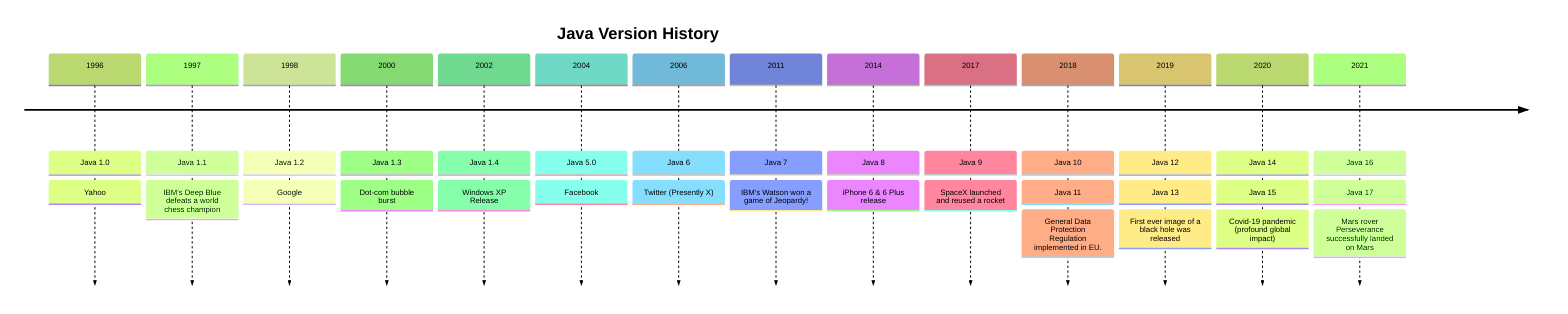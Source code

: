 %%{init: { 'logLevel': 'debug', 'theme': 'forest' } }%%
timeline
    title Java Version History
    1996: Java 1.0
        : Yahoo
    1997: Java 1.1
        : IBM's Deep Blue defeats a world chess champion
    1998: Java 1.2
        : Google
    2000: Java 1.3
        : Dot-com bubble burst
    2002: Java 1.4
        : Windows XP Release
    2004: Java 5.0
        : Facebook
    2006: Java 6
        : Twitter (Presently X)
    2011: Java 7
        : IBM's Watson won a game of Jeopardy!
    2014: Java 8
        : iPhone 6 & 6 Plus release
    2017: Java 9
        : SpaceX launched and reused a rocket 
    2018: Java 10
        : Java 11
        : General Data Protection Regulation implemented in EU.
    2019: Java 12
        : Java 13
        : First ever image of a black hole was released
    2020: Java 14
        : Java 15
        : Covid-19 pandemic (profound global impact)
    2021: Java 16
        : Java 17
        : Mars rover Perseverance successfully landed on Mars